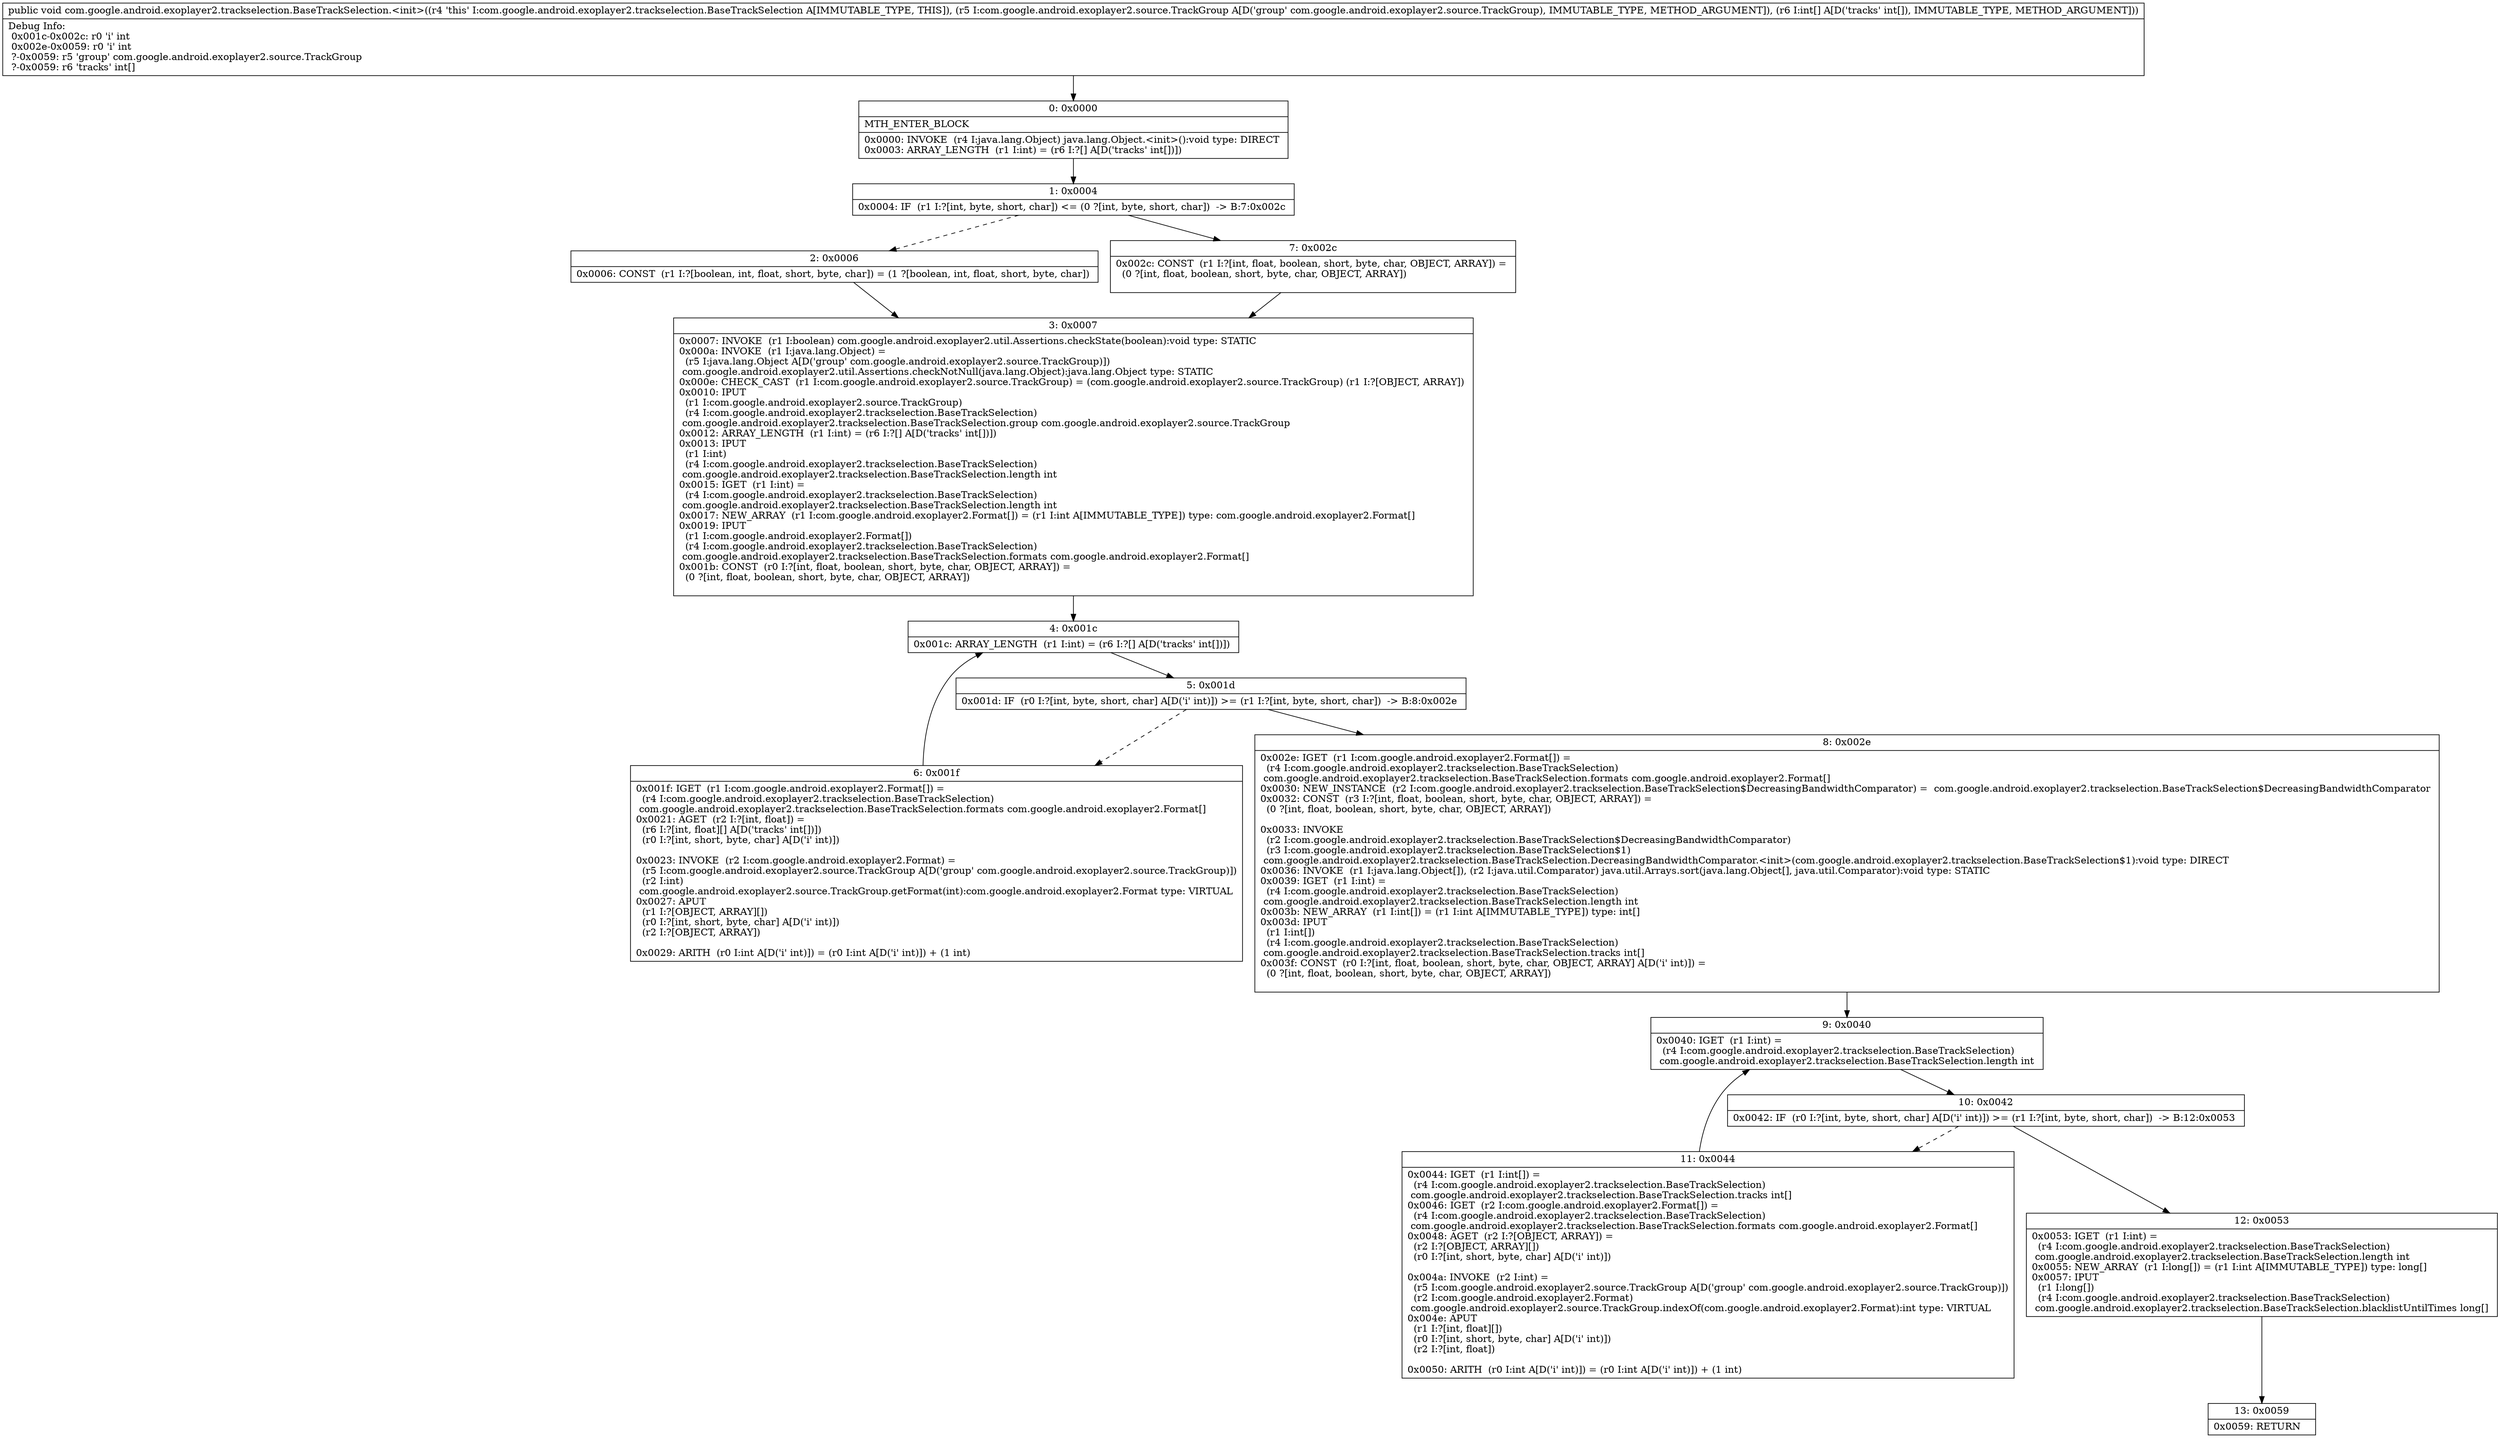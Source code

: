 digraph "CFG forcom.google.android.exoplayer2.trackselection.BaseTrackSelection.\<init\>(Lcom\/google\/android\/exoplayer2\/source\/TrackGroup;[I)V" {
Node_0 [shape=record,label="{0\:\ 0x0000|MTH_ENTER_BLOCK\l|0x0000: INVOKE  (r4 I:java.lang.Object) java.lang.Object.\<init\>():void type: DIRECT \l0x0003: ARRAY_LENGTH  (r1 I:int) = (r6 I:?[] A[D('tracks' int[])]) \l}"];
Node_1 [shape=record,label="{1\:\ 0x0004|0x0004: IF  (r1 I:?[int, byte, short, char]) \<= (0 ?[int, byte, short, char])  \-\> B:7:0x002c \l}"];
Node_2 [shape=record,label="{2\:\ 0x0006|0x0006: CONST  (r1 I:?[boolean, int, float, short, byte, char]) = (1 ?[boolean, int, float, short, byte, char]) \l}"];
Node_3 [shape=record,label="{3\:\ 0x0007|0x0007: INVOKE  (r1 I:boolean) com.google.android.exoplayer2.util.Assertions.checkState(boolean):void type: STATIC \l0x000a: INVOKE  (r1 I:java.lang.Object) = \l  (r5 I:java.lang.Object A[D('group' com.google.android.exoplayer2.source.TrackGroup)])\l com.google.android.exoplayer2.util.Assertions.checkNotNull(java.lang.Object):java.lang.Object type: STATIC \l0x000e: CHECK_CAST  (r1 I:com.google.android.exoplayer2.source.TrackGroup) = (com.google.android.exoplayer2.source.TrackGroup) (r1 I:?[OBJECT, ARRAY]) \l0x0010: IPUT  \l  (r1 I:com.google.android.exoplayer2.source.TrackGroup)\l  (r4 I:com.google.android.exoplayer2.trackselection.BaseTrackSelection)\l com.google.android.exoplayer2.trackselection.BaseTrackSelection.group com.google.android.exoplayer2.source.TrackGroup \l0x0012: ARRAY_LENGTH  (r1 I:int) = (r6 I:?[] A[D('tracks' int[])]) \l0x0013: IPUT  \l  (r1 I:int)\l  (r4 I:com.google.android.exoplayer2.trackselection.BaseTrackSelection)\l com.google.android.exoplayer2.trackselection.BaseTrackSelection.length int \l0x0015: IGET  (r1 I:int) = \l  (r4 I:com.google.android.exoplayer2.trackselection.BaseTrackSelection)\l com.google.android.exoplayer2.trackselection.BaseTrackSelection.length int \l0x0017: NEW_ARRAY  (r1 I:com.google.android.exoplayer2.Format[]) = (r1 I:int A[IMMUTABLE_TYPE]) type: com.google.android.exoplayer2.Format[] \l0x0019: IPUT  \l  (r1 I:com.google.android.exoplayer2.Format[])\l  (r4 I:com.google.android.exoplayer2.trackselection.BaseTrackSelection)\l com.google.android.exoplayer2.trackselection.BaseTrackSelection.formats com.google.android.exoplayer2.Format[] \l0x001b: CONST  (r0 I:?[int, float, boolean, short, byte, char, OBJECT, ARRAY]) = \l  (0 ?[int, float, boolean, short, byte, char, OBJECT, ARRAY])\l \l}"];
Node_4 [shape=record,label="{4\:\ 0x001c|0x001c: ARRAY_LENGTH  (r1 I:int) = (r6 I:?[] A[D('tracks' int[])]) \l}"];
Node_5 [shape=record,label="{5\:\ 0x001d|0x001d: IF  (r0 I:?[int, byte, short, char] A[D('i' int)]) \>= (r1 I:?[int, byte, short, char])  \-\> B:8:0x002e \l}"];
Node_6 [shape=record,label="{6\:\ 0x001f|0x001f: IGET  (r1 I:com.google.android.exoplayer2.Format[]) = \l  (r4 I:com.google.android.exoplayer2.trackselection.BaseTrackSelection)\l com.google.android.exoplayer2.trackselection.BaseTrackSelection.formats com.google.android.exoplayer2.Format[] \l0x0021: AGET  (r2 I:?[int, float]) = \l  (r6 I:?[int, float][] A[D('tracks' int[])])\l  (r0 I:?[int, short, byte, char] A[D('i' int)])\l \l0x0023: INVOKE  (r2 I:com.google.android.exoplayer2.Format) = \l  (r5 I:com.google.android.exoplayer2.source.TrackGroup A[D('group' com.google.android.exoplayer2.source.TrackGroup)])\l  (r2 I:int)\l com.google.android.exoplayer2.source.TrackGroup.getFormat(int):com.google.android.exoplayer2.Format type: VIRTUAL \l0x0027: APUT  \l  (r1 I:?[OBJECT, ARRAY][])\l  (r0 I:?[int, short, byte, char] A[D('i' int)])\l  (r2 I:?[OBJECT, ARRAY])\l \l0x0029: ARITH  (r0 I:int A[D('i' int)]) = (r0 I:int A[D('i' int)]) + (1 int) \l}"];
Node_7 [shape=record,label="{7\:\ 0x002c|0x002c: CONST  (r1 I:?[int, float, boolean, short, byte, char, OBJECT, ARRAY]) = \l  (0 ?[int, float, boolean, short, byte, char, OBJECT, ARRAY])\l \l}"];
Node_8 [shape=record,label="{8\:\ 0x002e|0x002e: IGET  (r1 I:com.google.android.exoplayer2.Format[]) = \l  (r4 I:com.google.android.exoplayer2.trackselection.BaseTrackSelection)\l com.google.android.exoplayer2.trackselection.BaseTrackSelection.formats com.google.android.exoplayer2.Format[] \l0x0030: NEW_INSTANCE  (r2 I:com.google.android.exoplayer2.trackselection.BaseTrackSelection$DecreasingBandwidthComparator) =  com.google.android.exoplayer2.trackselection.BaseTrackSelection$DecreasingBandwidthComparator \l0x0032: CONST  (r3 I:?[int, float, boolean, short, byte, char, OBJECT, ARRAY]) = \l  (0 ?[int, float, boolean, short, byte, char, OBJECT, ARRAY])\l \l0x0033: INVOKE  \l  (r2 I:com.google.android.exoplayer2.trackselection.BaseTrackSelection$DecreasingBandwidthComparator)\l  (r3 I:com.google.android.exoplayer2.trackselection.BaseTrackSelection$1)\l com.google.android.exoplayer2.trackselection.BaseTrackSelection.DecreasingBandwidthComparator.\<init\>(com.google.android.exoplayer2.trackselection.BaseTrackSelection$1):void type: DIRECT \l0x0036: INVOKE  (r1 I:java.lang.Object[]), (r2 I:java.util.Comparator) java.util.Arrays.sort(java.lang.Object[], java.util.Comparator):void type: STATIC \l0x0039: IGET  (r1 I:int) = \l  (r4 I:com.google.android.exoplayer2.trackselection.BaseTrackSelection)\l com.google.android.exoplayer2.trackselection.BaseTrackSelection.length int \l0x003b: NEW_ARRAY  (r1 I:int[]) = (r1 I:int A[IMMUTABLE_TYPE]) type: int[] \l0x003d: IPUT  \l  (r1 I:int[])\l  (r4 I:com.google.android.exoplayer2.trackselection.BaseTrackSelection)\l com.google.android.exoplayer2.trackselection.BaseTrackSelection.tracks int[] \l0x003f: CONST  (r0 I:?[int, float, boolean, short, byte, char, OBJECT, ARRAY] A[D('i' int)]) = \l  (0 ?[int, float, boolean, short, byte, char, OBJECT, ARRAY])\l \l}"];
Node_9 [shape=record,label="{9\:\ 0x0040|0x0040: IGET  (r1 I:int) = \l  (r4 I:com.google.android.exoplayer2.trackselection.BaseTrackSelection)\l com.google.android.exoplayer2.trackselection.BaseTrackSelection.length int \l}"];
Node_10 [shape=record,label="{10\:\ 0x0042|0x0042: IF  (r0 I:?[int, byte, short, char] A[D('i' int)]) \>= (r1 I:?[int, byte, short, char])  \-\> B:12:0x0053 \l}"];
Node_11 [shape=record,label="{11\:\ 0x0044|0x0044: IGET  (r1 I:int[]) = \l  (r4 I:com.google.android.exoplayer2.trackselection.BaseTrackSelection)\l com.google.android.exoplayer2.trackselection.BaseTrackSelection.tracks int[] \l0x0046: IGET  (r2 I:com.google.android.exoplayer2.Format[]) = \l  (r4 I:com.google.android.exoplayer2.trackselection.BaseTrackSelection)\l com.google.android.exoplayer2.trackselection.BaseTrackSelection.formats com.google.android.exoplayer2.Format[] \l0x0048: AGET  (r2 I:?[OBJECT, ARRAY]) = \l  (r2 I:?[OBJECT, ARRAY][])\l  (r0 I:?[int, short, byte, char] A[D('i' int)])\l \l0x004a: INVOKE  (r2 I:int) = \l  (r5 I:com.google.android.exoplayer2.source.TrackGroup A[D('group' com.google.android.exoplayer2.source.TrackGroup)])\l  (r2 I:com.google.android.exoplayer2.Format)\l com.google.android.exoplayer2.source.TrackGroup.indexOf(com.google.android.exoplayer2.Format):int type: VIRTUAL \l0x004e: APUT  \l  (r1 I:?[int, float][])\l  (r0 I:?[int, short, byte, char] A[D('i' int)])\l  (r2 I:?[int, float])\l \l0x0050: ARITH  (r0 I:int A[D('i' int)]) = (r0 I:int A[D('i' int)]) + (1 int) \l}"];
Node_12 [shape=record,label="{12\:\ 0x0053|0x0053: IGET  (r1 I:int) = \l  (r4 I:com.google.android.exoplayer2.trackselection.BaseTrackSelection)\l com.google.android.exoplayer2.trackselection.BaseTrackSelection.length int \l0x0055: NEW_ARRAY  (r1 I:long[]) = (r1 I:int A[IMMUTABLE_TYPE]) type: long[] \l0x0057: IPUT  \l  (r1 I:long[])\l  (r4 I:com.google.android.exoplayer2.trackselection.BaseTrackSelection)\l com.google.android.exoplayer2.trackselection.BaseTrackSelection.blacklistUntilTimes long[] \l}"];
Node_13 [shape=record,label="{13\:\ 0x0059|0x0059: RETURN   \l}"];
MethodNode[shape=record,label="{public void com.google.android.exoplayer2.trackselection.BaseTrackSelection.\<init\>((r4 'this' I:com.google.android.exoplayer2.trackselection.BaseTrackSelection A[IMMUTABLE_TYPE, THIS]), (r5 I:com.google.android.exoplayer2.source.TrackGroup A[D('group' com.google.android.exoplayer2.source.TrackGroup), IMMUTABLE_TYPE, METHOD_ARGUMENT]), (r6 I:int[] A[D('tracks' int[]), IMMUTABLE_TYPE, METHOD_ARGUMENT]))  | Debug Info:\l  0x001c\-0x002c: r0 'i' int\l  0x002e\-0x0059: r0 'i' int\l  ?\-0x0059: r5 'group' com.google.android.exoplayer2.source.TrackGroup\l  ?\-0x0059: r6 'tracks' int[]\l}"];
MethodNode -> Node_0;
Node_0 -> Node_1;
Node_1 -> Node_2[style=dashed];
Node_1 -> Node_7;
Node_2 -> Node_3;
Node_3 -> Node_4;
Node_4 -> Node_5;
Node_5 -> Node_6[style=dashed];
Node_5 -> Node_8;
Node_6 -> Node_4;
Node_7 -> Node_3;
Node_8 -> Node_9;
Node_9 -> Node_10;
Node_10 -> Node_11[style=dashed];
Node_10 -> Node_12;
Node_11 -> Node_9;
Node_12 -> Node_13;
}

